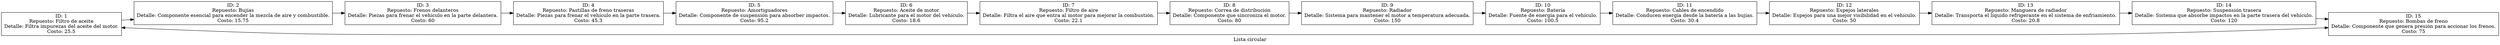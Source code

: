 digraph G {
rankdir=LR;
node[shape=record, height=.1];
label="Lista circular";
nodo0[label="ID: 1\nRepuesto: Filtro de aceite\nDetalle: Filtra impurezas del aceite del motor.\nCosto: 25.5"];
nodo1[label="ID: 2\nRepuesto: Bujías\nDetalle: Componente esencial para encender la mezcla de aire y combustible.\nCosto: 15.75"];
nodo2[label="ID: 3\nRepuesto: Frenos delanteros\nDetalle: Piezas para frenar el vehículo en la parte delantera.\nCosto: 60"];
nodo3[label="ID: 4\nRepuesto: Pastillas de freno traseras\nDetalle: Piezas para frenar el vehículo en la parte trasera.\nCosto: 45.3"];
nodo4[label="ID: 5\nRepuesto: Amortiguadores\nDetalle: Componente de suspensión para absorber impactos.\nCosto: 95.2"];
nodo5[label="ID: 6\nRepuesto: Aceite de motor\nDetalle: Lubricante para el motor del vehículo.\nCosto: 18.6"];
nodo6[label="ID: 7\nRepuesto: Filtro de aire\nDetalle: Filtra el aire que entra al motor para mejorar la combustión.\nCosto: 22.1"];
nodo7[label="ID: 8\nRepuesto: Correa de distribución\nDetalle: Componente que sincroniza el motor.\nCosto: 80"];
nodo8[label="ID: 9\nRepuesto: Radiador\nDetalle: Sistema para mantener el motor a temperatura adecuada.\nCosto: 150"];
nodo9[label="ID: 10\nRepuesto: Batería\nDetalle: Fuente de energía para el vehículo.\nCosto: 100.5"];
nodo10[label="ID: 11\nRepuesto: Cables de encendido\nDetalle: Conducen energía desde la batería a las bujías.\nCosto: 30.4"];
nodo11[label="ID: 12\nRepuesto: Espejos laterales\nDetalle: Espejos para una mejor visibilidad en el vehículo.\nCosto: 50"];
nodo12[label="ID: 13\nRepuesto: Manguera de radiador\nDetalle: Transporta el líquido refrigerante en el sistema de enfriamiento.\nCosto: 20.8"];
nodo13[label="ID: 14\nRepuesto: Suspensión trasera\nDetalle: Sistema que absorbe impactos en la parte trasera del vehículo.\nCosto: 120"];
nodo14[label="ID: 15\nRepuesto: Bombas de freno\nDetalle: Componente que genera presión para accionar los frenos.\nCosto: 75"];
nodo0 -> nodo1;
nodo1 -> nodo2;
nodo2 -> nodo3;
nodo3 -> nodo4;
nodo4 -> nodo5;
nodo5 -> nodo6;
nodo6 -> nodo7;
nodo7 -> nodo8;
nodo8 -> nodo9;
nodo9 -> nodo10;
nodo10 -> nodo11;
nodo11 -> nodo12;
nodo12 -> nodo13;
nodo13 -> nodo14;
nodo14 -> nodo0 [dir=both];
}